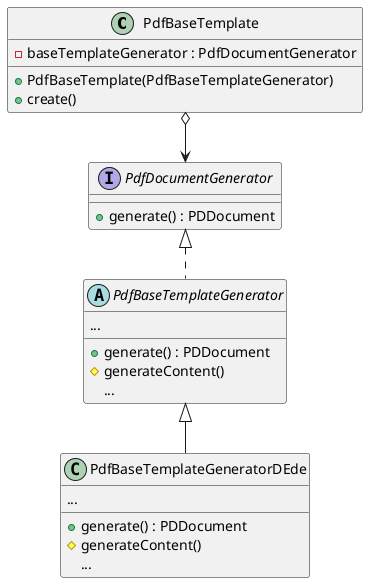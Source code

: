 @startuml
skinparam nodesep 50
skinparam ranksep 50
skinparam class {
  BackgroundColor<<interface>> #ffccff
  BackgroundColor<<abstract>> #ccccff
}

class PdfBaseTemplate {
    {field} - baseTemplateGenerator : PdfDocumentGenerator
    + PdfBaseTemplate(PdfBaseTemplateGenerator)
    + create()
}

interface PdfDocumentGenerator {
    + generate() : PDDocument
}

abstract class PdfBaseTemplateGenerator implements PdfDocumentGenerator {
    ...
    + generate() : PDDocument
    # generateContent()
    {method} ...
}
class PdfBaseTemplateGeneratorDEde extends PdfBaseTemplateGenerator {
    ...
    + generate() : PDDocument
    # generateContent()
    {method} ...
}

PdfBaseTemplate o--> PdfDocumentGenerator

@enduml